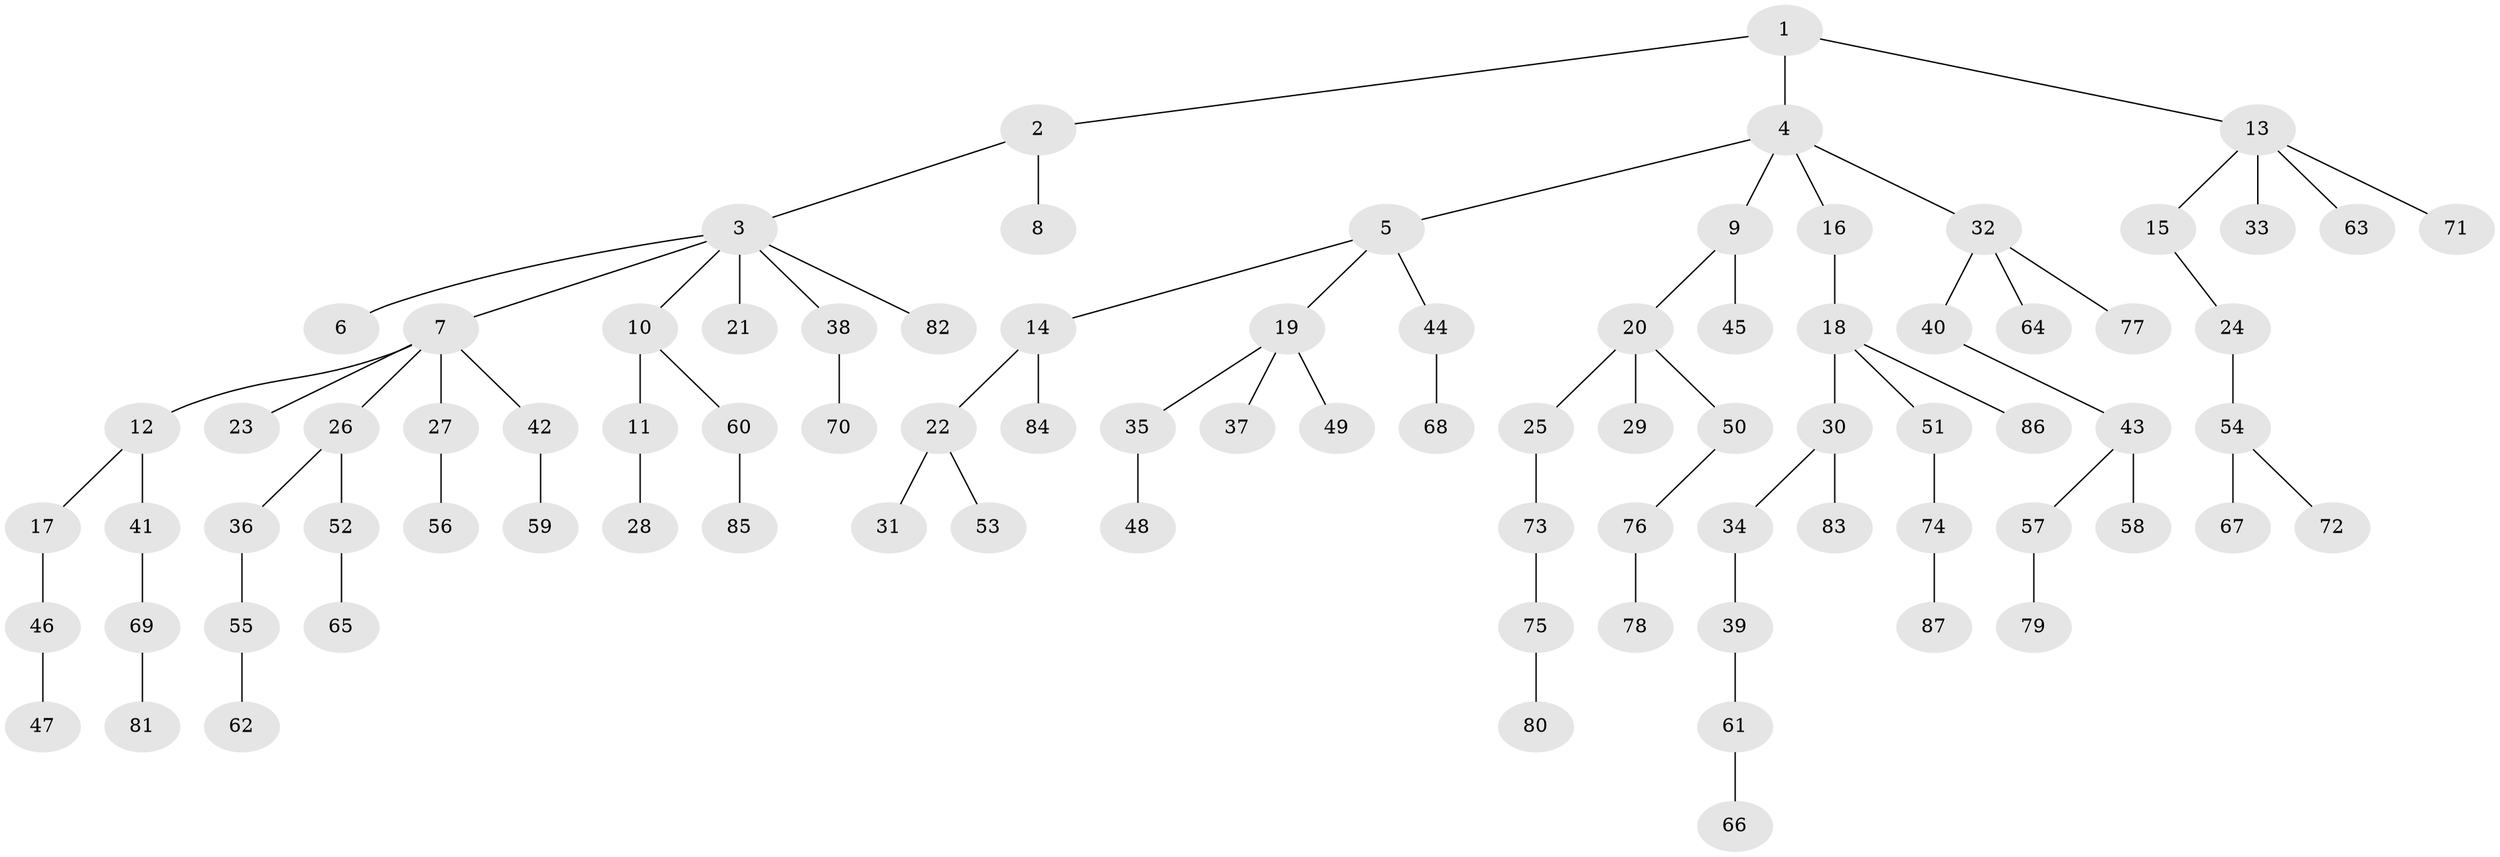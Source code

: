 // Generated by graph-tools (version 1.1) at 2025/50/03/09/25 03:50:26]
// undirected, 87 vertices, 86 edges
graph export_dot {
graph [start="1"]
  node [color=gray90,style=filled];
  1;
  2;
  3;
  4;
  5;
  6;
  7;
  8;
  9;
  10;
  11;
  12;
  13;
  14;
  15;
  16;
  17;
  18;
  19;
  20;
  21;
  22;
  23;
  24;
  25;
  26;
  27;
  28;
  29;
  30;
  31;
  32;
  33;
  34;
  35;
  36;
  37;
  38;
  39;
  40;
  41;
  42;
  43;
  44;
  45;
  46;
  47;
  48;
  49;
  50;
  51;
  52;
  53;
  54;
  55;
  56;
  57;
  58;
  59;
  60;
  61;
  62;
  63;
  64;
  65;
  66;
  67;
  68;
  69;
  70;
  71;
  72;
  73;
  74;
  75;
  76;
  77;
  78;
  79;
  80;
  81;
  82;
  83;
  84;
  85;
  86;
  87;
  1 -- 2;
  1 -- 4;
  1 -- 13;
  2 -- 3;
  2 -- 8;
  3 -- 6;
  3 -- 7;
  3 -- 10;
  3 -- 21;
  3 -- 38;
  3 -- 82;
  4 -- 5;
  4 -- 9;
  4 -- 16;
  4 -- 32;
  5 -- 14;
  5 -- 19;
  5 -- 44;
  7 -- 12;
  7 -- 23;
  7 -- 26;
  7 -- 27;
  7 -- 42;
  9 -- 20;
  9 -- 45;
  10 -- 11;
  10 -- 60;
  11 -- 28;
  12 -- 17;
  12 -- 41;
  13 -- 15;
  13 -- 33;
  13 -- 63;
  13 -- 71;
  14 -- 22;
  14 -- 84;
  15 -- 24;
  16 -- 18;
  17 -- 46;
  18 -- 30;
  18 -- 51;
  18 -- 86;
  19 -- 35;
  19 -- 37;
  19 -- 49;
  20 -- 25;
  20 -- 29;
  20 -- 50;
  22 -- 31;
  22 -- 53;
  24 -- 54;
  25 -- 73;
  26 -- 36;
  26 -- 52;
  27 -- 56;
  30 -- 34;
  30 -- 83;
  32 -- 40;
  32 -- 64;
  32 -- 77;
  34 -- 39;
  35 -- 48;
  36 -- 55;
  38 -- 70;
  39 -- 61;
  40 -- 43;
  41 -- 69;
  42 -- 59;
  43 -- 57;
  43 -- 58;
  44 -- 68;
  46 -- 47;
  50 -- 76;
  51 -- 74;
  52 -- 65;
  54 -- 67;
  54 -- 72;
  55 -- 62;
  57 -- 79;
  60 -- 85;
  61 -- 66;
  69 -- 81;
  73 -- 75;
  74 -- 87;
  75 -- 80;
  76 -- 78;
}
